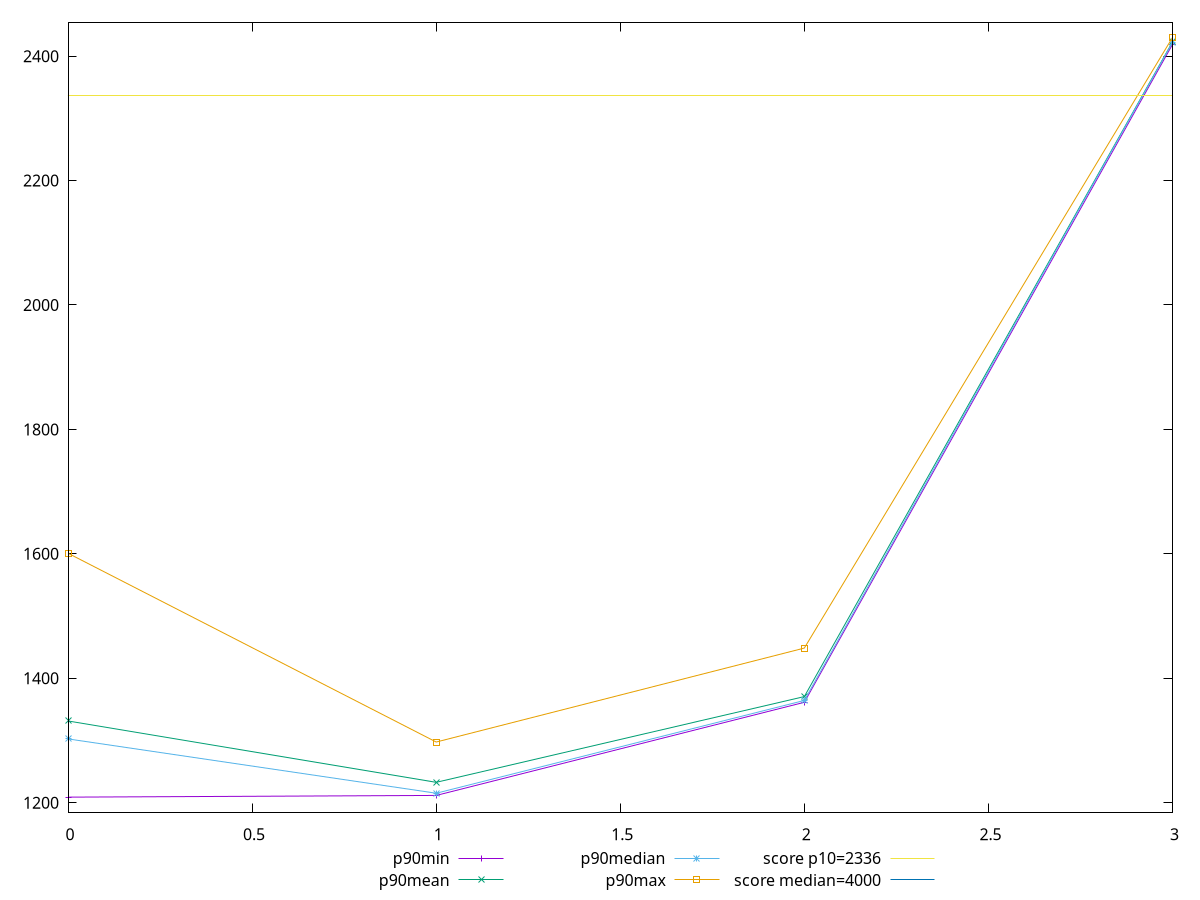 reset

$p90Min <<EOF
0 1208.817
1 1211.5739999999998
2 1361.3310000000001
3 2418.8858999999998
EOF

$p90Mean <<EOF
0 1331.2685914893616
1 1232.6366670212765
2 1370.5044648936168
3 2422.7972361702127
EOF

$p90Median <<EOF
0 1302.415
1 1215.1254000000001
2 1364.3101499999998
3 2422.4165000000003
EOF

$p90Max <<EOF
0 1600.871
1 1297.4343000000001
2 1448.4814999999999
3 2430.013
EOF

set key outside below
set xrange [0:3]
set yrange [1184.39308:2454.43692]
set trange [1184.39308:2454.43692]
set terminal svg size 640, 560 enhanced background rgb 'white'
set output "reports/report_00032_2021-02-25T10-28-15.087Z/first-contentful-paint/progression/value.svg"

plot $p90Min title "p90min" with linespoints, \
     $p90Mean title "p90mean" with linespoints, \
     $p90Median title "p90median" with linespoints, \
     $p90Max title "p90max" with linespoints, \
     2336 title "score p10=2336", \
     4000 title "score median=4000"

reset
